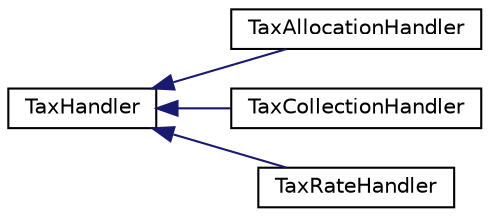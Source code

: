 digraph "Graphical Class Hierarchy"
{
 // LATEX_PDF_SIZE
  edge [fontname="Helvetica",fontsize="10",labelfontname="Helvetica",labelfontsize="10"];
  node [fontname="Helvetica",fontsize="10",shape=record];
  rankdir="LR";
  Node0 [label="TaxHandler",height=0.2,width=0.4,color="black", fillcolor="white", style="filled",URL="$classTaxHandler.html",tooltip=" "];
  Node0 -> Node1 [dir="back",color="midnightblue",fontsize="10",style="solid",fontname="Helvetica"];
  Node1 [label="TaxAllocationHandler",height=0.2,width=0.4,color="black", fillcolor="white", style="filled",URL="$classTaxAllocationHandler.html",tooltip=" "];
  Node0 -> Node2 [dir="back",color="midnightblue",fontsize="10",style="solid",fontname="Helvetica"];
  Node2 [label="TaxCollectionHandler",height=0.2,width=0.4,color="black", fillcolor="white", style="filled",URL="$classTaxCollectionHandler.html",tooltip=" "];
  Node0 -> Node3 [dir="back",color="midnightblue",fontsize="10",style="solid",fontname="Helvetica"];
  Node3 [label="TaxRateHandler",height=0.2,width=0.4,color="black", fillcolor="white", style="filled",URL="$classTaxRateHandler.html",tooltip=" "];
}

